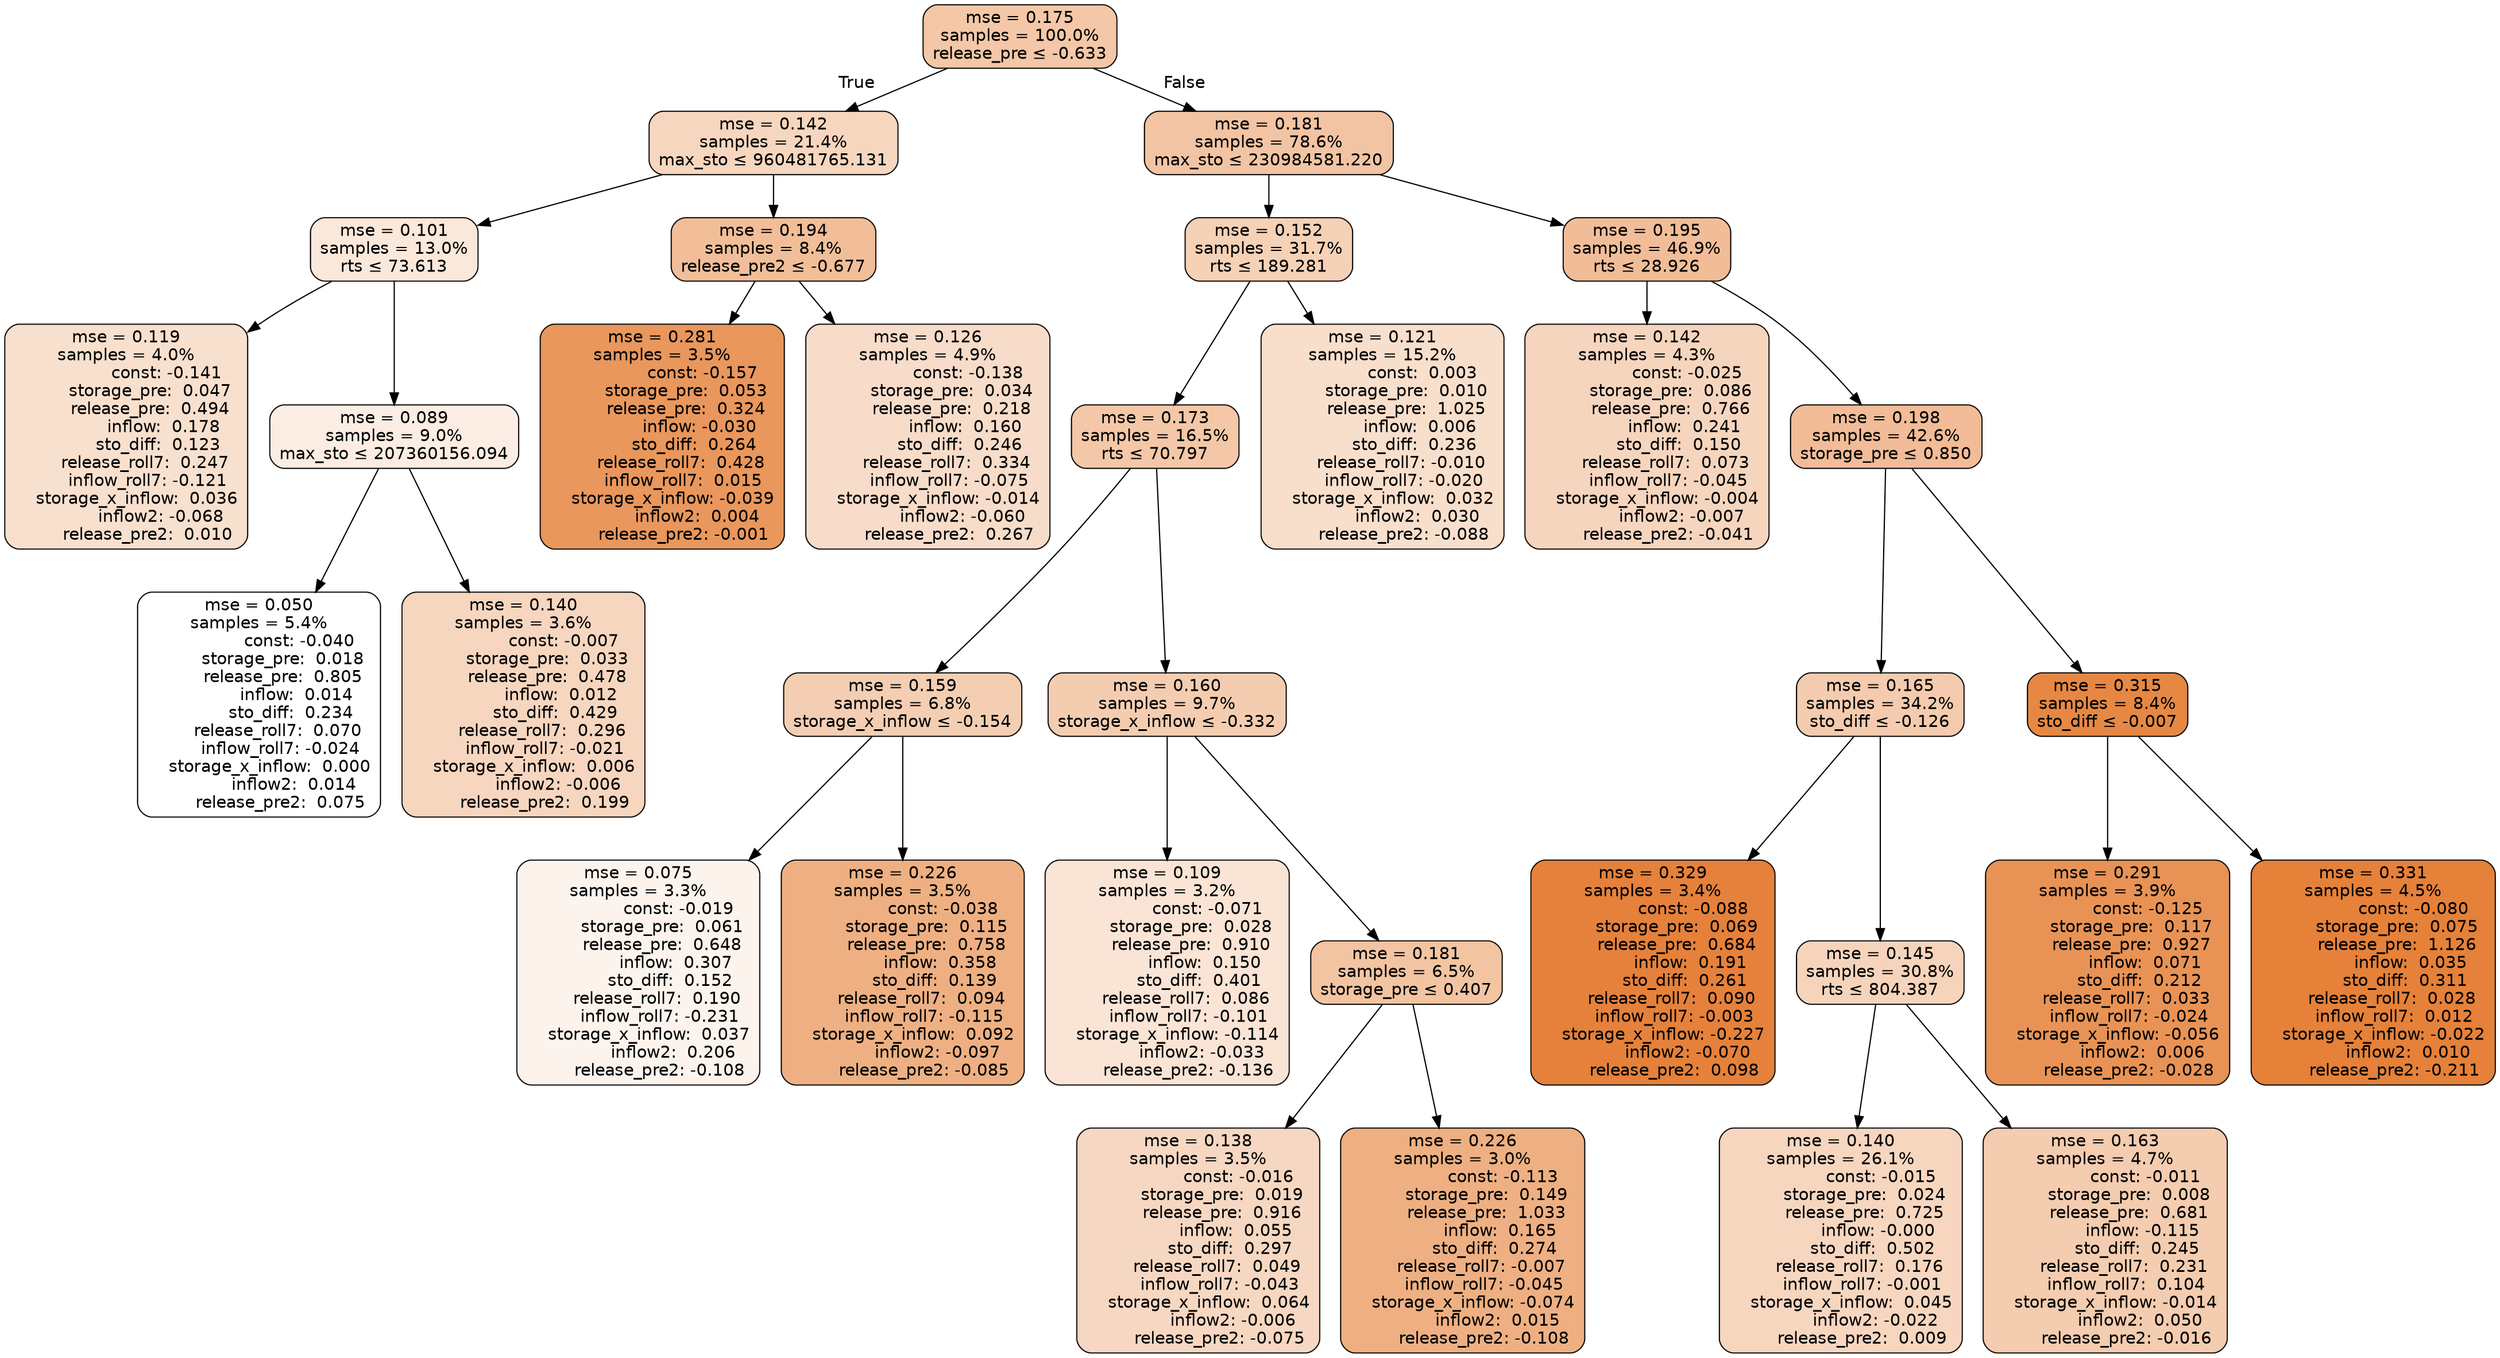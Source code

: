 digraph tree {
bgcolor="transparent"
node [shape=rectangle, style="filled, rounded", color="black", fontname=helvetica] ;
edge [fontname=helvetica] ;
	"0" [label="mse = 0.175
samples = 100.0%
release_pre &le; -0.633", fillcolor="#f3c7a7"]
	"1" [label="mse = 0.142
samples = 21.4%
max_sto &le; 960481765.131", fillcolor="#f6d6be"]
	"2" [label="mse = 0.101
samples = 13.0%
rts &le; 73.613", fillcolor="#fae8db"]
	"3" [label="mse = 0.119
samples = 4.0%
               const: -0.141
         storage_pre:  0.047
         release_pre:  0.494
              inflow:  0.178
            sto_diff:  0.123
       release_roll7:  0.247
        inflow_roll7: -0.121
    storage_x_inflow:  0.036
             inflow2: -0.068
        release_pre2:  0.010", fillcolor="#f8e0ce"]
	"4" [label="mse = 0.089
samples = 9.0%
max_sto &le; 207360156.094", fillcolor="#fbede3"]
	"5" [label="mse = 0.050
samples = 5.4%
               const: -0.040
         storage_pre:  0.018
         release_pre:  0.805
              inflow:  0.014
            sto_diff:  0.234
       release_roll7:  0.070
        inflow_roll7: -0.024
    storage_x_inflow:  0.000
             inflow2:  0.014
        release_pre2:  0.075", fillcolor="#ffffff"]
	"6" [label="mse = 0.140
samples = 3.6%
               const: -0.007
         storage_pre:  0.033
         release_pre:  0.478
              inflow:  0.012
            sto_diff:  0.429
       release_roll7:  0.296
        inflow_roll7: -0.021
    storage_x_inflow:  0.006
             inflow2: -0.006
        release_pre2:  0.199", fillcolor="#f6d6bf"]
	"7" [label="mse = 0.194
samples = 8.4%
release_pre2 &le; -0.677", fillcolor="#f1be99"]
	"8" [label="mse = 0.281
samples = 3.5%
               const: -0.157
         storage_pre:  0.053
         release_pre:  0.324
              inflow: -0.030
            sto_diff:  0.264
       release_roll7:  0.428
        inflow_roll7:  0.015
    storage_x_inflow: -0.039
             inflow2:  0.004
        release_pre2: -0.001", fillcolor="#e9975c"]
	"9" [label="mse = 0.126
samples = 4.9%
               const: -0.138
         storage_pre:  0.034
         release_pre:  0.218
              inflow:  0.160
            sto_diff:  0.246
       release_roll7:  0.334
        inflow_roll7: -0.075
    storage_x_inflow: -0.014
             inflow2: -0.060
        release_pre2:  0.267", fillcolor="#f7dcc9"]
	"10" [label="mse = 0.181
samples = 78.6%
max_sto &le; 230984581.220", fillcolor="#f2c4a3"]
	"11" [label="mse = 0.152
samples = 31.7%
rts &le; 189.281", fillcolor="#f5d1b6"]
	"12" [label="mse = 0.173
samples = 16.5%
rts &le; 70.797", fillcolor="#f3c7a8"]
	"13" [label="mse = 0.159
samples = 6.8%
storage_x_inflow &le; -0.154", fillcolor="#f4ceb2"]
	"14" [label="mse = 0.075
samples = 3.3%
               const: -0.019
         storage_pre:  0.061
         release_pre:  0.648
              inflow:  0.307
            sto_diff:  0.152
       release_roll7:  0.190
        inflow_roll7: -0.231
    storage_x_inflow:  0.037
             inflow2:  0.206
        release_pre2: -0.108", fillcolor="#fcf3ed"]
	"15" [label="mse = 0.226
samples = 3.5%
               const: -0.038
         storage_pre:  0.115
         release_pre:  0.758
              inflow:  0.358
            sto_diff:  0.139
       release_roll7:  0.094
        inflow_roll7: -0.115
    storage_x_inflow:  0.092
             inflow2: -0.097
        release_pre2: -0.085", fillcolor="#eeb082"]
	"16" [label="mse = 0.160
samples = 9.7%
storage_x_inflow &le; -0.332", fillcolor="#f4cdb1"]
	"17" [label="mse = 0.109
samples = 3.2%
               const: -0.071
         storage_pre:  0.028
         release_pre:  0.910
              inflow:  0.150
            sto_diff:  0.401
       release_roll7:  0.086
        inflow_roll7: -0.101
    storage_x_inflow: -0.114
             inflow2: -0.033
        release_pre2: -0.136", fillcolor="#f9e4d5"]
	"18" [label="mse = 0.181
samples = 6.5%
storage_pre &le; 0.407", fillcolor="#f2c4a2"]
	"19" [label="mse = 0.138
samples = 3.5%
               const: -0.016
         storage_pre:  0.019
         release_pre:  0.916
              inflow:  0.055
            sto_diff:  0.297
       release_roll7:  0.049
        inflow_roll7: -0.043
    storage_x_inflow:  0.064
             inflow2: -0.006
        release_pre2: -0.075", fillcolor="#f6d7c1"]
	"20" [label="mse = 0.226
samples = 3.0%
               const: -0.113
         storage_pre:  0.149
         release_pre:  1.033
              inflow:  0.165
            sto_diff:  0.274
       release_roll7: -0.007
        inflow_roll7: -0.045
    storage_x_inflow: -0.074
             inflow2:  0.015
        release_pre2: -0.108", fillcolor="#eeb082"]
	"21" [label="mse = 0.121
samples = 15.2%
               const:  0.003
         storage_pre:  0.010
         release_pre:  1.025
              inflow:  0.006
            sto_diff:  0.236
       release_roll7: -0.010
        inflow_roll7: -0.020
    storage_x_inflow:  0.032
             inflow2:  0.030
        release_pre2: -0.088", fillcolor="#f8dfcc"]
	"22" [label="mse = 0.195
samples = 46.9%
rts &le; 28.926", fillcolor="#f1bd98"]
	"23" [label="mse = 0.142
samples = 4.3%
               const: -0.025
         storage_pre:  0.086
         release_pre:  0.766
              inflow:  0.241
            sto_diff:  0.150
       release_roll7:  0.073
        inflow_roll7: -0.045
    storage_x_inflow: -0.004
             inflow2: -0.007
        release_pre2: -0.041", fillcolor="#f6d5be"]
	"24" [label="mse = 0.198
samples = 42.6%
storage_pre &le; 0.850", fillcolor="#f1bc97"]
	"25" [label="mse = 0.165
samples = 34.2%
sto_diff &le; -0.126", fillcolor="#f4cbae"]
	"26" [label="mse = 0.329
samples = 3.4%
               const: -0.088
         storage_pre:  0.069
         release_pre:  0.684
              inflow:  0.191
            sto_diff:  0.261
       release_roll7:  0.090
        inflow_roll7: -0.003
    storage_x_inflow: -0.227
             inflow2: -0.070
        release_pre2:  0.098", fillcolor="#e5813a"]
	"27" [label="mse = 0.145
samples = 30.8%
rts &le; 804.387", fillcolor="#f6d4bc"]
	"28" [label="mse = 0.140
samples = 26.1%
               const: -0.015
         storage_pre:  0.024
         release_pre:  0.725
              inflow: -0.000
            sto_diff:  0.502
       release_roll7:  0.176
        inflow_roll7: -0.001
    storage_x_inflow:  0.045
             inflow2: -0.022
        release_pre2:  0.009", fillcolor="#f6d6bf"]
	"29" [label="mse = 0.163
samples = 4.7%
               const: -0.011
         storage_pre:  0.008
         release_pre:  0.681
              inflow: -0.115
            sto_diff:  0.245
       release_roll7:  0.231
        inflow_roll7:  0.104
    storage_x_inflow: -0.014
             inflow2:  0.050
        release_pre2: -0.016", fillcolor="#f4ccaf"]
	"30" [label="mse = 0.315
samples = 8.4%
sto_diff &le; -0.007", fillcolor="#e68844"]
	"31" [label="mse = 0.291
samples = 3.9%
               const: -0.125
         storage_pre:  0.117
         release_pre:  0.927
              inflow:  0.071
            sto_diff:  0.212
       release_roll7:  0.033
        inflow_roll7: -0.024
    storage_x_inflow: -0.056
             inflow2:  0.006
        release_pre2: -0.028", fillcolor="#e89355"]
	"32" [label="mse = 0.331
samples = 4.5%
               const: -0.080
         storage_pre:  0.075
         release_pre:  1.126
              inflow:  0.035
            sto_diff:  0.311
       release_roll7:  0.028
        inflow_roll7:  0.012
    storage_x_inflow: -0.022
             inflow2:  0.010
        release_pre2: -0.211", fillcolor="#e58139"]

	"0" -> "1" [labeldistance=2.5, labelangle=45, headlabel="True"]
	"1" -> "2"
	"2" -> "3"
	"2" -> "4"
	"4" -> "5"
	"4" -> "6"
	"1" -> "7"
	"7" -> "8"
	"7" -> "9"
	"0" -> "10" [labeldistance=2.5, labelangle=-45, headlabel="False"]
	"10" -> "11"
	"11" -> "12"
	"12" -> "13"
	"13" -> "14"
	"13" -> "15"
	"12" -> "16"
	"16" -> "17"
	"16" -> "18"
	"18" -> "19"
	"18" -> "20"
	"11" -> "21"
	"10" -> "22"
	"22" -> "23"
	"22" -> "24"
	"24" -> "25"
	"25" -> "26"
	"25" -> "27"
	"27" -> "28"
	"27" -> "29"
	"24" -> "30"
	"30" -> "31"
	"30" -> "32"
}
